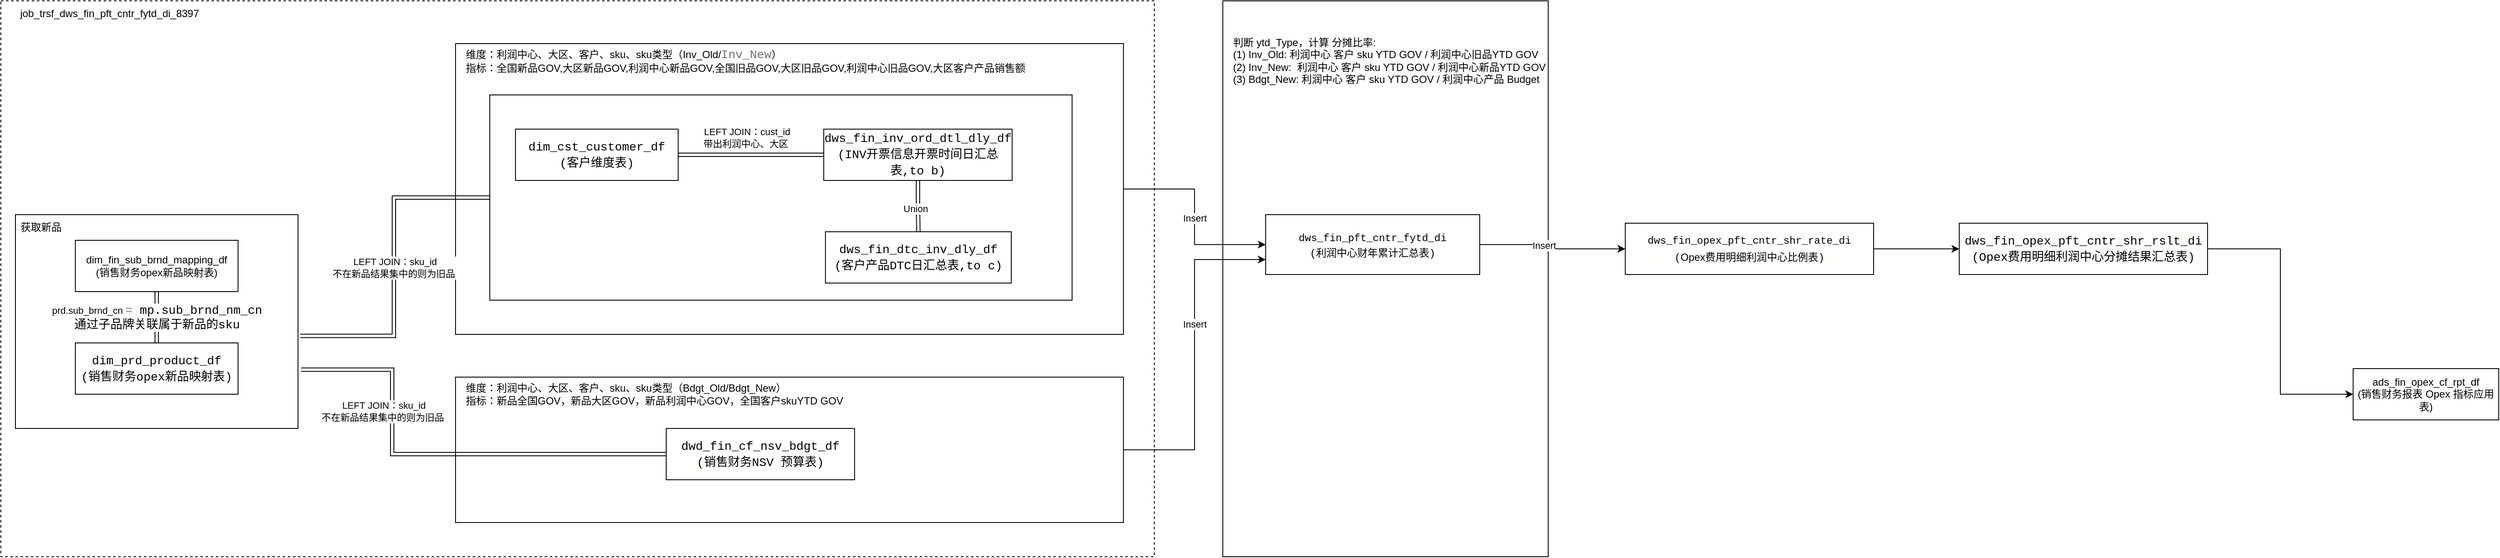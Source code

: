<mxfile version="22.1.18" type="github">
  <diagram name="第 1 页" id="qXMQpcFjAb9PFIhQsB_X">
    <mxGraphModel dx="3959" dy="2075" grid="1" gridSize="10" guides="1" tooltips="1" connect="1" arrows="1" fold="1" page="1" pageScale="1" pageWidth="827" pageHeight="1169" math="0" shadow="0">
      <root>
        <mxCell id="0" />
        <mxCell id="1" parent="0" />
        <mxCell id="_QuhE1lit2_vzAkDeuf0-64" value="" style="rounded=0;whiteSpace=wrap;html=1;" parent="1" vertex="1">
          <mxGeometry x="-700" y="-90" width="380" height="650" as="geometry" />
        </mxCell>
        <mxCell id="_QuhE1lit2_vzAkDeuf0-60" value="" style="rounded=0;whiteSpace=wrap;html=1;dashed=1;" parent="1" vertex="1">
          <mxGeometry x="-2127" y="-90" width="1347" height="650" as="geometry" />
        </mxCell>
        <mxCell id="_QuhE1lit2_vzAkDeuf0-54" style="edgeStyle=orthogonalEdgeStyle;rounded=0;orthogonalLoop=1;jettySize=auto;html=1;" parent="1" source="_QuhE1lit2_vzAkDeuf0-29" target="_QuhE1lit2_vzAkDeuf0-6" edge="1">
          <mxGeometry relative="1" as="geometry" />
        </mxCell>
        <mxCell id="_QuhE1lit2_vzAkDeuf0-56" value="Insert" style="edgeLabel;html=1;align=center;verticalAlign=middle;resizable=0;points=[];" parent="_QuhE1lit2_vzAkDeuf0-54" vertex="1" connectable="0">
          <mxGeometry x="0.007" relative="1" as="geometry">
            <mxPoint as="offset" />
          </mxGeometry>
        </mxCell>
        <mxCell id="_QuhE1lit2_vzAkDeuf0-29" value="" style="rounded=0;whiteSpace=wrap;html=1;" parent="1" vertex="1">
          <mxGeometry x="-1596.03" y="-40" width="780" height="340" as="geometry" />
        </mxCell>
        <mxCell id="_QuhE1lit2_vzAkDeuf0-26" value="" style="rounded=0;whiteSpace=wrap;html=1;" parent="1" vertex="1">
          <mxGeometry x="-1556.03" y="20" width="680" height="240" as="geometry" />
        </mxCell>
        <mxCell id="_QuhE1lit2_vzAkDeuf0-1" value="ads_fin_opex_cf_rpt_df&lt;br&gt;(销售财务报表 Opex 指标应用表)" style="rounded=0;whiteSpace=wrap;html=1;" parent="1" vertex="1">
          <mxGeometry x="620" y="340" width="170" height="60" as="geometry" />
        </mxCell>
        <mxCell id="_QuhE1lit2_vzAkDeuf0-5" style="edgeStyle=orthogonalEdgeStyle;rounded=0;orthogonalLoop=1;jettySize=auto;html=1;entryX=0;entryY=0.5;entryDx=0;entryDy=0;" parent="1" source="_QuhE1lit2_vzAkDeuf0-2" target="_QuhE1lit2_vzAkDeuf0-1" edge="1">
          <mxGeometry relative="1" as="geometry">
            <mxPoint x="610" y="360" as="targetPoint" />
          </mxGeometry>
        </mxCell>
        <mxCell id="_QuhE1lit2_vzAkDeuf0-2" value="&lt;div style=&quot;background-color: rgb(255, 255, 254); font-family: Consolas, &amp;quot;Courier New&amp;quot;, monospace; font-size: 14px; line-height: 19px;&quot;&gt;dws_fin_opex_pft_cntr_shr_rslt_di&lt;/div&gt;&lt;div style=&quot;background-color: rgb(255, 255, 254); font-family: Consolas, &amp;quot;Courier New&amp;quot;, monospace; font-size: 14px; line-height: 19px;&quot;&gt;(Opex费用明细利润中心分摊结果汇总表)&lt;/div&gt;" style="rounded=0;whiteSpace=wrap;html=1;" parent="1" vertex="1">
          <mxGeometry x="160" y="170" width="290" height="60" as="geometry" />
        </mxCell>
        <mxCell id="_QuhE1lit2_vzAkDeuf0-4" style="edgeStyle=orthogonalEdgeStyle;rounded=0;orthogonalLoop=1;jettySize=auto;html=1;" parent="1" source="_QuhE1lit2_vzAkDeuf0-3" target="_QuhE1lit2_vzAkDeuf0-2" edge="1">
          <mxGeometry relative="1" as="geometry" />
        </mxCell>
        <mxCell id="_QuhE1lit2_vzAkDeuf0-3" value="&lt;div style=&quot;background-color: rgb(255, 255, 254); line-height: 19px;&quot;&gt;&lt;font face=&quot;Consolas, Courier New, monospace&quot;&gt;dws_fin_opex_pft_cntr_shr_rate_di&lt;/font&gt;&lt;br&gt;&lt;/div&gt;&lt;div style=&quot;background-color: rgb(255, 255, 254); line-height: 19px;&quot;&gt;&lt;font face=&quot;Consolas, Courier New, monospace&quot;&gt;(&lt;/font&gt;Opex费用明细利润中心比例表&lt;span style=&quot;font-family: Consolas, &amp;quot;Courier New&amp;quot;, monospace;&quot;&gt;)&lt;/span&gt;&lt;/div&gt;" style="rounded=0;whiteSpace=wrap;html=1;" parent="1" vertex="1">
          <mxGeometry x="-230" y="170" width="290" height="60" as="geometry" />
        </mxCell>
        <mxCell id="_QuhE1lit2_vzAkDeuf0-7" style="edgeStyle=orthogonalEdgeStyle;rounded=0;orthogonalLoop=1;jettySize=auto;html=1;" parent="1" source="_QuhE1lit2_vzAkDeuf0-6" target="_QuhE1lit2_vzAkDeuf0-3" edge="1">
          <mxGeometry relative="1" as="geometry" />
        </mxCell>
        <mxCell id="_QuhE1lit2_vzAkDeuf0-62" value="Insert" style="edgeLabel;html=1;align=center;verticalAlign=middle;resizable=0;points=[];" parent="_QuhE1lit2_vzAkDeuf0-7" vertex="1" connectable="0">
          <mxGeometry x="-0.151" y="-1" relative="1" as="geometry">
            <mxPoint as="offset" />
          </mxGeometry>
        </mxCell>
        <mxCell id="_QuhE1lit2_vzAkDeuf0-6" value="&lt;div style=&quot;background-color: rgb(255, 255, 254); line-height: 19px;&quot;&gt;&lt;font face=&quot;Consolas, Courier New, monospace&quot;&gt;dws_fin_pft_cntr_fytd_di&lt;/font&gt;&lt;br&gt;&lt;/div&gt;&lt;div style=&quot;background-color: rgb(255, 255, 254); line-height: 19px;&quot;&gt;&lt;/div&gt;&lt;font face=&quot;Consolas, Courier New, monospace&quot;&gt;(利润中心财年累计汇总表&lt;/font&gt;&lt;span style=&quot;font-family: Consolas, &amp;quot;Courier New&amp;quot;, monospace; background-color: rgb(255, 255, 254);&quot;&gt;)&lt;/span&gt;&lt;font face=&quot;Consolas, Courier New, monospace&quot;&gt;&lt;br&gt;&lt;/font&gt;" style="rounded=0;whiteSpace=wrap;html=1;" parent="1" vertex="1">
          <mxGeometry x="-650" y="160" width="250" height="70" as="geometry" />
        </mxCell>
        <mxCell id="_QuhE1lit2_vzAkDeuf0-19" style="edgeStyle=orthogonalEdgeStyle;rounded=0;orthogonalLoop=1;jettySize=auto;html=1;shape=link;" parent="1" source="_QuhE1lit2_vzAkDeuf0-13" target="_QuhE1lit2_vzAkDeuf0-18" edge="1">
          <mxGeometry relative="1" as="geometry" />
        </mxCell>
        <mxCell id="_QuhE1lit2_vzAkDeuf0-24" style="edgeStyle=orthogonalEdgeStyle;rounded=0;orthogonalLoop=1;jettySize=auto;html=1;shape=link;" parent="1" source="_QuhE1lit2_vzAkDeuf0-13" target="_QuhE1lit2_vzAkDeuf0-23" edge="1">
          <mxGeometry relative="1" as="geometry" />
        </mxCell>
        <mxCell id="_QuhE1lit2_vzAkDeuf0-25" value="Union" style="edgeLabel;html=1;align=center;verticalAlign=middle;resizable=0;points=[];" parent="_QuhE1lit2_vzAkDeuf0-24" vertex="1" connectable="0">
          <mxGeometry x="0.102" y="-4" relative="1" as="geometry">
            <mxPoint as="offset" />
          </mxGeometry>
        </mxCell>
        <mxCell id="_QuhE1lit2_vzAkDeuf0-13" value="&lt;div style=&quot;background-color: rgb(255, 255, 254); font-family: Consolas, &amp;quot;Courier New&amp;quot;, monospace; font-size: 14px; line-height: 19px;&quot;&gt;&lt;div style=&quot;line-height: 19px;&quot;&gt;dws_fin_inv_ord_dtl_dly_df&lt;br&gt;&lt;/div&gt;&lt;div style=&quot;line-height: 19px;&quot;&gt;(INV开票信息开票时间日汇总表,to b)&lt;/div&gt;&lt;/div&gt;" style="rounded=0;whiteSpace=wrap;html=1;" parent="1" vertex="1">
          <mxGeometry x="-1166.03" y="60" width="220" height="60" as="geometry" />
        </mxCell>
        <mxCell id="_QuhE1lit2_vzAkDeuf0-18" value="&lt;div style=&quot;background-color: rgb(255, 255, 254); font-family: Consolas, &amp;quot;Courier New&amp;quot;, monospace; font-size: 14px; line-height: 19px;&quot;&gt;&lt;div style=&quot;line-height: 19px;&quot;&gt;&lt;div style=&quot;line-height: 19px;&quot;&gt;dim_cst_customer_df&lt;/div&gt;&lt;/div&gt;&lt;div style=&quot;line-height: 19px;&quot;&gt;(客户维度表)&lt;/div&gt;&lt;/div&gt;" style="rounded=0;whiteSpace=wrap;html=1;" parent="1" vertex="1">
          <mxGeometry x="-1526.03" y="60" width="190" height="60" as="geometry" />
        </mxCell>
        <mxCell id="_QuhE1lit2_vzAkDeuf0-20" value="LEFT JOIN：cust_id&lt;br&gt;带出利润中心、大区&amp;nbsp;" style="edgeLabel;html=1;align=center;verticalAlign=middle;resizable=0;points=[];" parent="1" vertex="1" connectable="0">
          <mxGeometry x="-1256.03" y="69.996" as="geometry" />
        </mxCell>
        <mxCell id="_QuhE1lit2_vzAkDeuf0-22" value="&lt;div style=&quot;color: rgb(0, 0, 0); background-color: rgb(255, 255, 254); font-family: Consolas, &amp;quot;Courier New&amp;quot;, monospace; font-weight: normal; font-size: 14px; line-height: 19px;&quot;&gt;&lt;br&gt;&lt;/div&gt;" style="text;whiteSpace=wrap;html=1;" parent="1" vertex="1">
          <mxGeometry x="-1173.03" y="200" width="210" height="40" as="geometry" />
        </mxCell>
        <mxCell id="_QuhE1lit2_vzAkDeuf0-23" value="&lt;div style=&quot;background-color: rgb(255, 255, 254); font-family: Consolas, &amp;quot;Courier New&amp;quot;, monospace; font-size: 14px; line-height: 19px;&quot;&gt;&lt;div style=&quot;line-height: 19px;&quot;&gt;dws_fin_dtc_inv_dly_df&lt;br&gt;&lt;/div&gt;&lt;div style=&quot;line-height: 19px;&quot;&gt;(客户产品DTC日汇总表,to c)&lt;/div&gt;&lt;/div&gt;" style="rounded=0;whiteSpace=wrap;html=1;" parent="1" vertex="1">
          <mxGeometry x="-1164.03" y="180" width="217" height="60" as="geometry" />
        </mxCell>
        <mxCell id="_QuhE1lit2_vzAkDeuf0-30" value="维度：利润中心、大区、客户、sku、sku类型（Inv_Old/&lt;span style=&quot;color: rgb(112, 112, 112); background-color: rgb(255, 255, 254); font-family: Consolas, &amp;quot;Courier New&amp;quot;, monospace; font-size: 14px;&quot;&gt;Inv_New&lt;/span&gt;&lt;span style=&quot;background-color: initial;&quot;&gt;）&lt;/span&gt;&lt;br&gt;指标：全国新品GOV,大区新品GOV,利润中心新品GOV,全国旧品GOV,大区旧品GOV,利润中心旧品GOV,大区客户产品销售额" style="text;strokeColor=none;align=left;fillColor=none;html=1;verticalAlign=middle;whiteSpace=wrap;rounded=0;" parent="1" vertex="1">
          <mxGeometry x="-1586.03" y="-40" width="676.03" height="40" as="geometry" />
        </mxCell>
        <mxCell id="_QuhE1lit2_vzAkDeuf0-32" value="" style="rounded=0;whiteSpace=wrap;html=1;" parent="1" vertex="1">
          <mxGeometry x="-2110" y="160" width="330" height="250" as="geometry" />
        </mxCell>
        <mxCell id="_QuhE1lit2_vzAkDeuf0-33" style="rounded=0;orthogonalLoop=1;jettySize=auto;html=1;entryX=0.5;entryY=0;entryDx=0;entryDy=0;shape=link;" parent="1" source="_QuhE1lit2_vzAkDeuf0-35" target="_QuhE1lit2_vzAkDeuf0-36" edge="1">
          <mxGeometry relative="1" as="geometry" />
        </mxCell>
        <mxCell id="_QuhE1lit2_vzAkDeuf0-34" value="prd.sub_brnd_cn&amp;nbsp;&lt;span style=&quot;border-color: var(--border-color); font-family: Consolas, &amp;quot;Courier New&amp;quot;, monospace; font-size: 14px; text-align: left; background-color: rgb(255, 255, 254); color: rgb(119, 136, 153);&quot;&gt;=&lt;/span&gt;&lt;span style=&quot;border-color: var(--border-color); font-family: Consolas, &amp;quot;Courier New&amp;quot;, monospace; font-size: 14px; text-align: left; background-color: rgb(255, 255, 254);&quot;&gt;&amp;nbsp;mp.sub_brnd_nm_cn&lt;br&gt;通过子品牌关联属于新品的sku&lt;br&gt;&lt;/span&gt;" style="edgeLabel;html=1;align=center;verticalAlign=middle;resizable=0;points=[];" parent="_QuhE1lit2_vzAkDeuf0-33" vertex="1" connectable="0">
          <mxGeometry x="-0.532" y="2" relative="1" as="geometry">
            <mxPoint x="-2" y="16" as="offset" />
          </mxGeometry>
        </mxCell>
        <mxCell id="_QuhE1lit2_vzAkDeuf0-35" value="dim_fin_sub_brnd_mapping_df&lt;br&gt;(销售财务opex新品映射表)" style="rounded=0;whiteSpace=wrap;html=1;" parent="1" vertex="1">
          <mxGeometry x="-2040" y="190" width="190" height="60" as="geometry" />
        </mxCell>
        <mxCell id="_QuhE1lit2_vzAkDeuf0-36" value="&lt;div style=&quot;background-color: rgb(255, 255, 254); font-family: Consolas, &amp;quot;Courier New&amp;quot;, monospace; font-size: 14px; line-height: 19px;&quot;&gt;dim_prd_product_df&lt;/div&gt;&lt;div style=&quot;background-color: rgb(255, 255, 254); font-family: Consolas, &amp;quot;Courier New&amp;quot;, monospace; font-size: 14px; line-height: 19px;&quot;&gt;(销售财务opex新品映射表)&lt;br&gt;&lt;/div&gt;" style="rounded=0;whiteSpace=wrap;html=1;" parent="1" vertex="1">
          <mxGeometry x="-2040" y="310" width="190" height="60" as="geometry" />
        </mxCell>
        <mxCell id="_QuhE1lit2_vzAkDeuf0-37" value="获取新品" style="text;strokeColor=none;align=center;fillColor=none;html=1;verticalAlign=middle;whiteSpace=wrap;rounded=0;" parent="1" vertex="1">
          <mxGeometry x="-2110" y="160" width="60" height="30" as="geometry" />
        </mxCell>
        <mxCell id="_QuhE1lit2_vzAkDeuf0-38" style="edgeStyle=orthogonalEdgeStyle;rounded=0;orthogonalLoop=1;jettySize=auto;html=1;entryX=1.008;entryY=0.567;entryDx=0;entryDy=0;entryPerimeter=0;shape=link;" parent="1" source="_QuhE1lit2_vzAkDeuf0-26" target="_QuhE1lit2_vzAkDeuf0-32" edge="1">
          <mxGeometry relative="1" as="geometry" />
        </mxCell>
        <mxCell id="_QuhE1lit2_vzAkDeuf0-39" value="LEFT JOIN：sku_id&lt;br style=&quot;border-color: var(--border-color);&quot;&gt;不在新品结果集中的则为旧品&amp;nbsp;" style="edgeLabel;html=1;align=center;verticalAlign=middle;resizable=0;points=[];" parent="_QuhE1lit2_vzAkDeuf0-38" vertex="1" connectable="0">
          <mxGeometry x="0.011" y="1" relative="1" as="geometry">
            <mxPoint as="offset" />
          </mxGeometry>
        </mxCell>
        <mxCell id="_QuhE1lit2_vzAkDeuf0-55" style="edgeStyle=orthogonalEdgeStyle;rounded=0;orthogonalLoop=1;jettySize=auto;html=1;entryX=0;entryY=0.75;entryDx=0;entryDy=0;" parent="1" source="_QuhE1lit2_vzAkDeuf0-40" target="_QuhE1lit2_vzAkDeuf0-6" edge="1">
          <mxGeometry relative="1" as="geometry" />
        </mxCell>
        <mxCell id="_QuhE1lit2_vzAkDeuf0-57" value="Insert" style="edgeLabel;html=1;align=center;verticalAlign=middle;resizable=0;points=[];" parent="_QuhE1lit2_vzAkDeuf0-55" vertex="1" connectable="0">
          <mxGeometry x="0.185" relative="1" as="geometry">
            <mxPoint as="offset" />
          </mxGeometry>
        </mxCell>
        <mxCell id="_QuhE1lit2_vzAkDeuf0-40" value="" style="rounded=0;whiteSpace=wrap;html=1;" parent="1" vertex="1">
          <mxGeometry x="-1596.03" y="350" width="780" height="170" as="geometry" />
        </mxCell>
        <mxCell id="_QuhE1lit2_vzAkDeuf0-45" value="&lt;div style=&quot;background-color: rgb(255, 255, 254); font-family: Consolas, &amp;quot;Courier New&amp;quot;, monospace; font-size: 14px; line-height: 19px;&quot;&gt;&lt;div style=&quot;line-height: 19px;&quot;&gt;&lt;div style=&quot;line-height: 19px;&quot;&gt;dwd_fin_cf_nsv_bdgt_df&lt;/div&gt;&lt;/div&gt;&lt;div style=&quot;line-height: 19px;&quot;&gt;(销售财务NSV 预算表)&lt;/div&gt;&lt;/div&gt;" style="rounded=0;whiteSpace=wrap;html=1;" parent="1" vertex="1">
          <mxGeometry x="-1350" y="410" width="220" height="60" as="geometry" />
        </mxCell>
        <mxCell id="_QuhE1lit2_vzAkDeuf0-50" value="维度：利润中心、大区、客户、sku、sku类型（Bdgt_Old&lt;span style=&quot;background-color: initial;&quot;&gt;/&lt;/span&gt;Bdgt_New&lt;span style=&quot;background-color: initial;&quot;&gt;）&lt;/span&gt;&lt;br&gt;指标：新品全国GOV，新品大区GOV，新品利润中心GOV，全国客户skuYTD GOV" style="text;strokeColor=none;align=left;fillColor=none;html=1;verticalAlign=middle;whiteSpace=wrap;rounded=0;" parent="1" vertex="1">
          <mxGeometry x="-1586.03" y="350" width="630" height="40" as="geometry" />
        </mxCell>
        <mxCell id="_QuhE1lit2_vzAkDeuf0-51" style="edgeStyle=orthogonalEdgeStyle;rounded=0;orthogonalLoop=1;jettySize=auto;html=1;entryX=1.011;entryY=0.725;entryDx=0;entryDy=0;entryPerimeter=0;shape=link;" parent="1" source="_QuhE1lit2_vzAkDeuf0-45" target="_QuhE1lit2_vzAkDeuf0-32" edge="1">
          <mxGeometry relative="1" as="geometry">
            <Array as="points">
              <mxPoint x="-1670" y="440" />
              <mxPoint x="-1670" y="341" />
            </Array>
          </mxGeometry>
        </mxCell>
        <mxCell id="_QuhE1lit2_vzAkDeuf0-53" value="LEFT JOIN：sku_id&lt;br style=&quot;border-color: var(--border-color);&quot;&gt;不在新品结果集中的则为旧品&amp;nbsp;" style="edgeLabel;html=1;align=center;verticalAlign=middle;resizable=0;points=[];" parent="1" vertex="1" connectable="0">
          <mxGeometry x="-1680" y="390.003" as="geometry" />
        </mxCell>
        <mxCell id="_QuhE1lit2_vzAkDeuf0-61" value="job_trsf_dws_fin_pft_cntr_fytd_di_8397" style="text;strokeColor=none;align=center;fillColor=none;html=1;verticalAlign=middle;whiteSpace=wrap;rounded=0;" parent="1" vertex="1">
          <mxGeometry x="-2030" y="-90" width="60" height="30" as="geometry" />
        </mxCell>
        <mxCell id="_QuhE1lit2_vzAkDeuf0-66" value="判断 ytd_Type，计算 分摊比率:&lt;br&gt;(1) Inv_Old: 利润中心 客户 sku YTD GOV / 利润中心旧品YTD GOV&lt;br&gt;(2) Inv_New:&amp;nbsp; 利润中心 客户 sku YTD GOV / 利润中心新品YTD GOV&lt;br&gt;(3)&amp;nbsp;Bdgt_New: 利润中心 客户 sku YTD GOV&amp;nbsp;/&amp;nbsp;利润中心产品 Budget" style="text;strokeColor=none;align=left;fillColor=none;html=1;verticalAlign=middle;whiteSpace=wrap;rounded=0;" parent="1" vertex="1">
          <mxGeometry x="-690" y="-60" width="370" height="80" as="geometry" />
        </mxCell>
      </root>
    </mxGraphModel>
  </diagram>
</mxfile>
